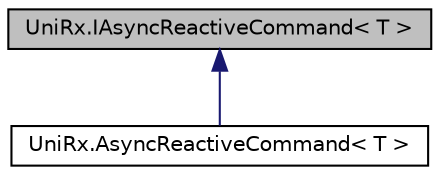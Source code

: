digraph "UniRx.IAsyncReactiveCommand&lt; T &gt;"
{
 // LATEX_PDF_SIZE
  edge [fontname="Helvetica",fontsize="10",labelfontname="Helvetica",labelfontsize="10"];
  node [fontname="Helvetica",fontsize="10",shape=record];
  Node1 [label="UniRx.IAsyncReactiveCommand\< T \>",height=0.2,width=0.4,color="black", fillcolor="grey75", style="filled", fontcolor="black",tooltip=" "];
  Node1 -> Node2 [dir="back",color="midnightblue",fontsize="10",style="solid",fontname="Helvetica"];
  Node2 [label="UniRx.AsyncReactiveCommand\< T \>",height=0.2,width=0.4,color="black", fillcolor="white", style="filled",URL="$class_uni_rx_1_1_async_reactive_command.html",tooltip="Variation of ReactiveCommand, when executing command then CanExecute = false after CanExecute = true."];
}
